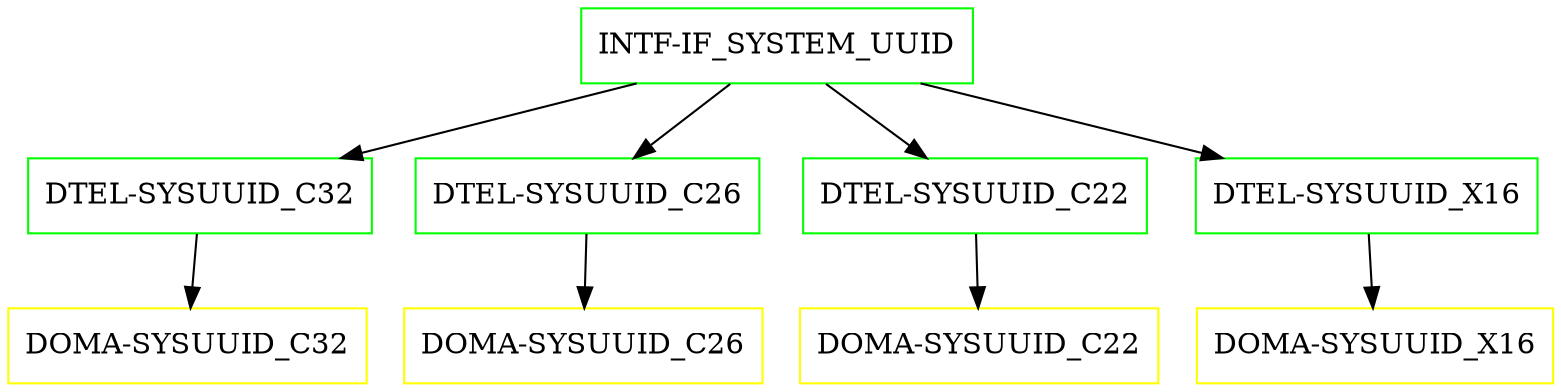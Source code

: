 digraph G {
  "INTF-IF_SYSTEM_UUID" [shape=box,color=green];
  "DTEL-SYSUUID_C32" [shape=box,color=green,URL="./DTEL_SYSUUID_C32.html"];
  "DOMA-SYSUUID_C32" [shape=box,color=yellow,URL="./DOMA_SYSUUID_C32.html"];
  "DTEL-SYSUUID_C26" [shape=box,color=green,URL="./DTEL_SYSUUID_C26.html"];
  "DOMA-SYSUUID_C26" [shape=box,color=yellow,URL="./DOMA_SYSUUID_C26.html"];
  "DTEL-SYSUUID_C22" [shape=box,color=green,URL="./DTEL_SYSUUID_C22.html"];
  "DOMA-SYSUUID_C22" [shape=box,color=yellow,URL="./DOMA_SYSUUID_C22.html"];
  "DTEL-SYSUUID_X16" [shape=box,color=green,URL="./DTEL_SYSUUID_X16.html"];
  "DOMA-SYSUUID_X16" [shape=box,color=yellow,URL="./DOMA_SYSUUID_X16.html"];
  "INTF-IF_SYSTEM_UUID" -> "DTEL-SYSUUID_X16";
  "INTF-IF_SYSTEM_UUID" -> "DTEL-SYSUUID_C22";
  "INTF-IF_SYSTEM_UUID" -> "DTEL-SYSUUID_C26";
  "INTF-IF_SYSTEM_UUID" -> "DTEL-SYSUUID_C32";
  "DTEL-SYSUUID_C32" -> "DOMA-SYSUUID_C32";
  "DTEL-SYSUUID_C26" -> "DOMA-SYSUUID_C26";
  "DTEL-SYSUUID_C22" -> "DOMA-SYSUUID_C22";
  "DTEL-SYSUUID_X16" -> "DOMA-SYSUUID_X16";
}
